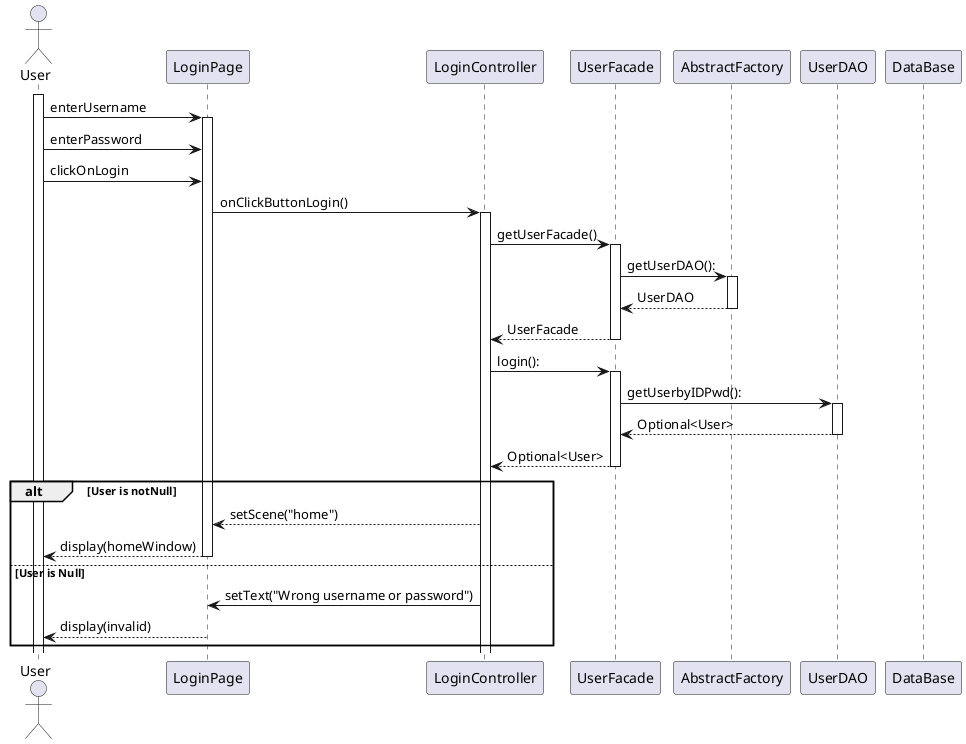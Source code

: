 @startuml loginSequence
skinparam responseMessageBelowArrow true

actor User
participant LoginPage
participant LoginController
participant UserFacade
participant AbstractFactory
participant UserDAO
participant DataBase

activate User
' activate DataBase

User -> LoginPage++: enterUsername
User -> LoginPage: enterPassword
User -> LoginPage: clickOnLogin
LoginPage -> LoginController++: onClickButtonLogin()
LoginController -> UserFacade++: getUserFacade()
UserFacade -> AbstractFactory++: getUserDAO():
return UserDAO
return UserFacade
LoginController -> UserFacade++ : login():
UserFacade -> UserDAO++: getUserbyIDPwd():
return Optional<User>
return Optional<User>

alt User is notNull
    LoginController --> LoginPage: setScene("home")
    LoginPage --> User--: display(homeWindow)
else User is Null
    LoginController -> LoginPage: setText("Wrong username or password")
    LoginPage --> User--: display(invalid)
end

@enduml
